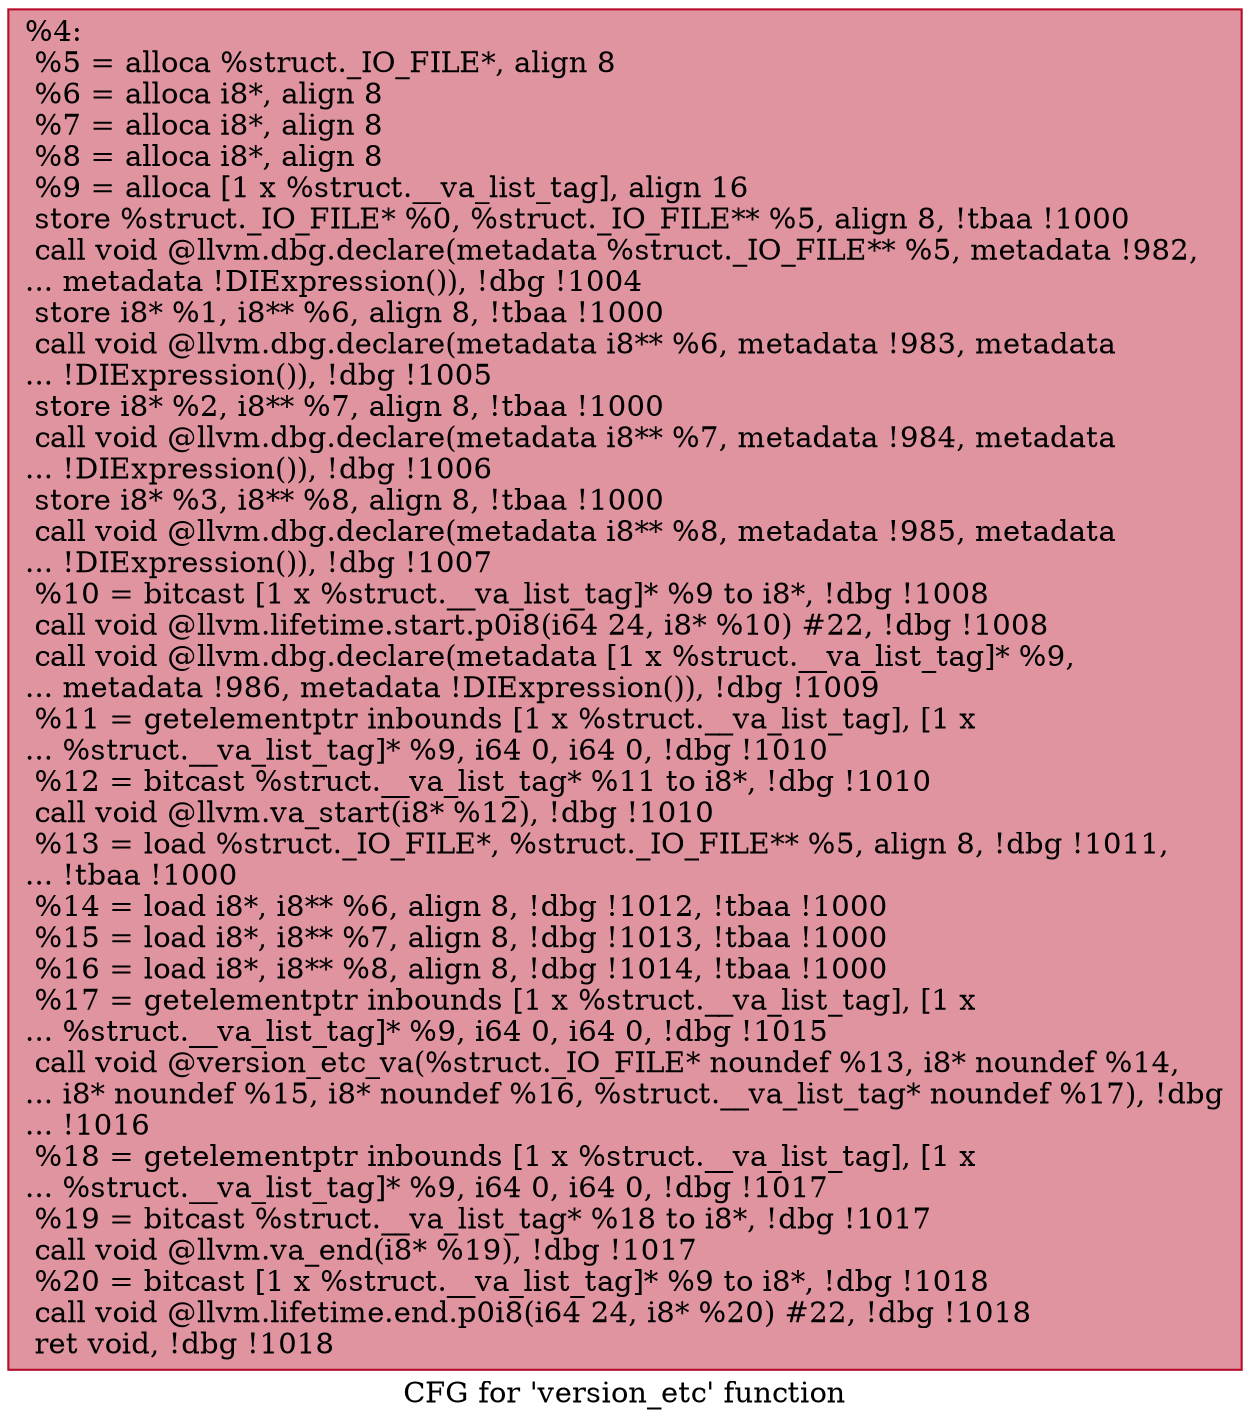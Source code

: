 digraph "CFG for 'version_etc' function" {
	label="CFG for 'version_etc' function";

	Node0x22317b0 [shape=record,color="#b70d28ff", style=filled, fillcolor="#b70d2870",label="{%4:\l  %5 = alloca %struct._IO_FILE*, align 8\l  %6 = alloca i8*, align 8\l  %7 = alloca i8*, align 8\l  %8 = alloca i8*, align 8\l  %9 = alloca [1 x %struct.__va_list_tag], align 16\l  store %struct._IO_FILE* %0, %struct._IO_FILE** %5, align 8, !tbaa !1000\l  call void @llvm.dbg.declare(metadata %struct._IO_FILE** %5, metadata !982,\l... metadata !DIExpression()), !dbg !1004\l  store i8* %1, i8** %6, align 8, !tbaa !1000\l  call void @llvm.dbg.declare(metadata i8** %6, metadata !983, metadata\l... !DIExpression()), !dbg !1005\l  store i8* %2, i8** %7, align 8, !tbaa !1000\l  call void @llvm.dbg.declare(metadata i8** %7, metadata !984, metadata\l... !DIExpression()), !dbg !1006\l  store i8* %3, i8** %8, align 8, !tbaa !1000\l  call void @llvm.dbg.declare(metadata i8** %8, metadata !985, metadata\l... !DIExpression()), !dbg !1007\l  %10 = bitcast [1 x %struct.__va_list_tag]* %9 to i8*, !dbg !1008\l  call void @llvm.lifetime.start.p0i8(i64 24, i8* %10) #22, !dbg !1008\l  call void @llvm.dbg.declare(metadata [1 x %struct.__va_list_tag]* %9,\l... metadata !986, metadata !DIExpression()), !dbg !1009\l  %11 = getelementptr inbounds [1 x %struct.__va_list_tag], [1 x\l... %struct.__va_list_tag]* %9, i64 0, i64 0, !dbg !1010\l  %12 = bitcast %struct.__va_list_tag* %11 to i8*, !dbg !1010\l  call void @llvm.va_start(i8* %12), !dbg !1010\l  %13 = load %struct._IO_FILE*, %struct._IO_FILE** %5, align 8, !dbg !1011,\l... !tbaa !1000\l  %14 = load i8*, i8** %6, align 8, !dbg !1012, !tbaa !1000\l  %15 = load i8*, i8** %7, align 8, !dbg !1013, !tbaa !1000\l  %16 = load i8*, i8** %8, align 8, !dbg !1014, !tbaa !1000\l  %17 = getelementptr inbounds [1 x %struct.__va_list_tag], [1 x\l... %struct.__va_list_tag]* %9, i64 0, i64 0, !dbg !1015\l  call void @version_etc_va(%struct._IO_FILE* noundef %13, i8* noundef %14,\l... i8* noundef %15, i8* noundef %16, %struct.__va_list_tag* noundef %17), !dbg\l... !1016\l  %18 = getelementptr inbounds [1 x %struct.__va_list_tag], [1 x\l... %struct.__va_list_tag]* %9, i64 0, i64 0, !dbg !1017\l  %19 = bitcast %struct.__va_list_tag* %18 to i8*, !dbg !1017\l  call void @llvm.va_end(i8* %19), !dbg !1017\l  %20 = bitcast [1 x %struct.__va_list_tag]* %9 to i8*, !dbg !1018\l  call void @llvm.lifetime.end.p0i8(i64 24, i8* %20) #22, !dbg !1018\l  ret void, !dbg !1018\l}"];
}
